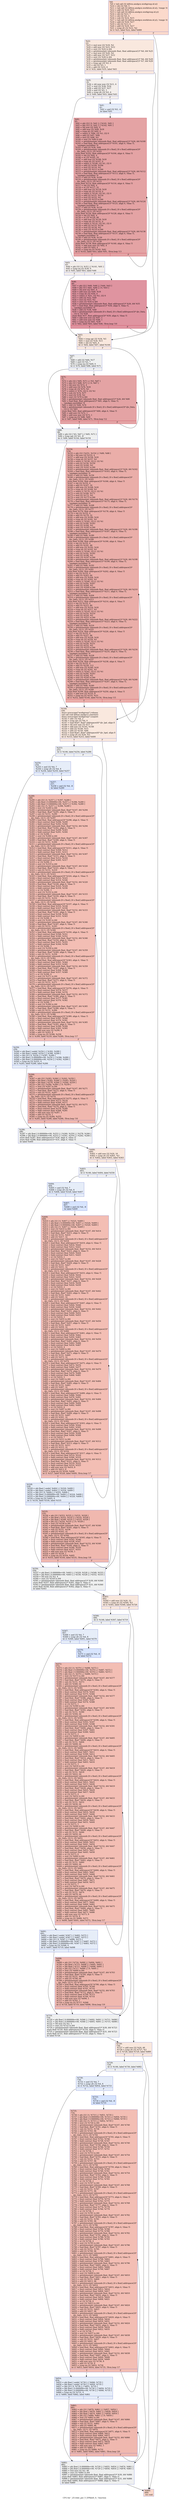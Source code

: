 digraph "CFG for '_Z11dwt_per_Y_EPfiiiiiS_S_' function" {
	label="CFG for '_Z11dwt_per_Y_EPfiiiiiS_S_' function";

	Node0x5974770 [shape=record,color="#3d50c3ff", style=filled, fillcolor="#f7a88970",label="{%8:\l  %9 = tail call i32 @llvm.amdgcn.workgroup.id.x()\l  %10 = shl i32 %9, 3\l  %11 = tail call i32 @llvm.amdgcn.workitem.id.x(), !range !4\l  %12 = add i32 %10, %11\l  %13 = tail call i32 @llvm.amdgcn.workgroup.id.y()\l  %14 = shl i32 %13, 7\l  %15 = shl i32 %5, 4\l  %16 = sub i32 %14, %15\l  %17 = tail call i32 @llvm.amdgcn.workitem.id.y(), !range !4\l  %18 = add i32 %16, %17\l  %19 = shl i32 %13, 6\l  %20 = add i32 %19, %17\l  %21 = icmp slt i32 %12, %2\l  br i1 %21, label %22, label %889\l|{<s0>T|<s1>F}}"];
	Node0x5974770:s0 -> Node0x5976760;
	Node0x5974770:s1 -> Node0x59767f0;
	Node0x5976760 [shape=record,color="#3d50c3ff", style=filled, fillcolor="#f2cab570",label="{%22:\l22:                                               \l  %23 = mul nsw i32 %18, %2\l  %24 = add nsw i32 %23, %12\l  %25 = sext i32 %24 to i64\l  %26 = getelementptr inbounds float, float addrspace(1)* %0, i64 %25\l  %27 = mul nsw i32 %20, %2\l  %28 = add nsw i32 %27, %12\l  %29 = sext i32 %28 to i64\l  %30 = getelementptr inbounds float, float addrspace(1)* %6, i64 %29\l  %31 = getelementptr inbounds float, float addrspace(1)* %7, i64 %29\l  %32 = icmp sgt i32 %5, 0\l  %33 = shl i32 %5, 1\l  %34 = add i32 %33, 8\l  br i1 %32, label %35, label %63\l|{<s0>T|<s1>F}}"];
	Node0x5976760:s0 -> Node0x5977160;
	Node0x5976760:s1 -> Node0x59771b0;
	Node0x5977160 [shape=record,color="#3d50c3ff", style=filled, fillcolor="#e5d8d170",label="{%35:\l35:                                               \l  %36 = shl nuw nsw i32 %11, 4\l  %37 = mul i32 %36, %34\l  %38 = add i32 %37, %17\l  %39 = and i32 %5, 3\l  %40 = icmp ult i32 %5, 4\l  br i1 %40, label %43, label %41\l|{<s0>T|<s1>F}}"];
	Node0x5977160:s0 -> Node0x59775c0;
	Node0x5977160:s1 -> Node0x5977610;
	Node0x5977610 [shape=record,color="#3d50c3ff", style=filled, fillcolor="#c7d7f070",label="{%41:\l41:                                               \l  %42 = and i32 %5, -4\l  br label %91\l}"];
	Node0x5977610 -> Node0x5977810;
	Node0x59775c0 [shape=record,color="#3d50c3ff", style=filled, fillcolor="#e5d8d170",label="{%43:\l43:                                               \l  %44 = phi i32 [ 0, %35 ], [ %141, %91 ]\l  %45 = icmp eq i32 %39, 0\l  br i1 %45, label %63, label %46\l|{<s0>T|<s1>F}}"];
	Node0x59775c0:s0 -> Node0x59771b0;
	Node0x59775c0:s1 -> Node0x5977a40;
	Node0x5977a40 [shape=record,color="#b70d28ff", style=filled, fillcolor="#b70d2870",label="{%46:\l46:                                               \l  %47 = phi i32 [ %60, %46 ], [ %44, %43 ]\l  %48 = phi i32 [ %61, %46 ], [ 0, %43 ]\l  %49 = shl nsw i32 %47, 4\l  %50 = add nsw i32 %49, %18\l  %51 = icmp slt i32 %50, 0\l  %52 = select i1 %51, i32 %1, i32 0\l  %53 = add i32 %52, %49\l  %54 = mul i32 %53, %2\l  %55 = sext i32 %54 to i64\l  %56 = getelementptr inbounds float, float addrspace(1)* %26, i64 %55\l  %57 = load float, float addrspace(1)* %56, align 4, !tbaa !5,\l... !amdgpu.noclobber !9\l  %58 = add i32 %38, %49\l  %59 = getelementptr inbounds [0 x float], [0 x float] addrspace(3)* @s_Data,\l... i32 0, i32 %58\l  store float %57, float addrspace(3)* %59, align 4, !tbaa !5\l  %60 = add nuw nsw i32 %47, 1\l  %61 = add nuw nsw i32 %48, 1\l  %62 = icmp eq i32 %61, %39\l  br i1 %62, label %63, label %46, !llvm.loop !10\l|{<s0>T|<s1>F}}"];
	Node0x5977a40:s0 -> Node0x59771b0;
	Node0x5977a40:s1 -> Node0x5977a40;
	Node0x59771b0 [shape=record,color="#3d50c3ff", style=filled, fillcolor="#f2cab570",label="{%63:\l63:                                               \l  %64 = icmp sgt i32 %34, %5\l  %65 = mul i32 %34, %11\l  %66 = shl i32 %65, 4\l  br i1 %64, label %67, label %144\l|{<s0>T|<s1>F}}"];
	Node0x59771b0:s0 -> Node0x5976fe0;
	Node0x59771b0:s1 -> Node0x5977030;
	Node0x5976fe0 [shape=record,color="#3d50c3ff", style=filled, fillcolor="#dbdcde70",label="{%67:\l67:                                               \l  %68 = add i32 %66, %17\l  %69 = and i32 %5, 7\l  %70 = icmp eq i32 %69, 0\l  br i1 %70, label %88, label %71\l|{<s0>T|<s1>F}}"];
	Node0x5976fe0:s0 -> Node0x59797c0;
	Node0x5976fe0:s1 -> Node0x5979810;
	Node0x5979810 [shape=record,color="#b70d28ff", style=filled, fillcolor="#c32e3170",label="{%71:\l71:                                               \l  %72 = phi i32 [ %85, %71 ], [ %5, %67 ]\l  %73 = phi i32 [ %86, %71 ], [ 0, %67 ]\l  %74 = shl nsw i32 %72, 4\l  %75 = add nsw i32 %74, %18\l  %76 = icmp slt i32 %75, %1\l  %77 = select i1 %76, i32 0, i32 %1\l  %78 = sub i32 %74, %77\l  %79 = mul i32 %78, %2\l  %80 = sext i32 %79 to i64\l  %81 = getelementptr inbounds float, float addrspace(1)* %26, i64 %80\l  %82 = load float, float addrspace(1)* %81, align 4, !tbaa !5,\l... !amdgpu.noclobber !9\l  %83 = add i32 %68, %74\l  %84 = getelementptr inbounds [0 x float], [0 x float] addrspace(3)* @s_Data,\l... i32 0, i32 %83\l  store float %82, float addrspace(3)* %84, align 4, !tbaa !5\l  %85 = add nsw i32 %72, 1\l  %86 = add nuw nsw i32 %73, 1\l  %87 = icmp eq i32 %86, %69\l  br i1 %87, label %88, label %71, !llvm.loop !12\l|{<s0>T|<s1>F}}"];
	Node0x5979810:s0 -> Node0x59797c0;
	Node0x5979810:s1 -> Node0x5979810;
	Node0x59797c0 [shape=record,color="#3d50c3ff", style=filled, fillcolor="#dbdcde70",label="{%88:\l88:                                               \l  %89 = phi i32 [ %5, %67 ], [ %85, %71 ]\l  %90 = icmp ugt i32 %5, -8\l  br i1 %90, label %144, label %154\l|{<s0>T|<s1>F}}"];
	Node0x59797c0:s0 -> Node0x5977030;
	Node0x59797c0:s1 -> Node0x597ac80;
	Node0x5977810 [shape=record,color="#b70d28ff", style=filled, fillcolor="#c32e3170",label="{%91:\l91:                                               \l  %92 = phi i32 [ 0, %41 ], [ %141, %91 ]\l  %93 = phi i32 [ 0, %41 ], [ %142, %91 ]\l  %94 = shl nsw i32 %92, 4\l  %95 = add nsw i32 %94, %18\l  %96 = icmp slt i32 %95, 0\l  %97 = select i1 %96, i32 %1, i32 0\l  %98 = add i32 %97, %94\l  %99 = mul i32 %98, %2\l  %100 = sext i32 %99 to i64\l  %101 = getelementptr inbounds float, float addrspace(1)* %26, i64 %100\l  %102 = load float, float addrspace(1)* %101, align 4, !tbaa !5,\l... !amdgpu.noclobber !9\l  %103 = add i32 %38, %94\l  %104 = getelementptr inbounds [0 x float], [0 x float] addrspace(3)*\l... @s_Data, i32 0, i32 %103\l  store float %102, float addrspace(3)* %104, align 4, !tbaa !5\l  %105 = shl i32 %92, 4\l  %106 = or i32 %105, 16\l  %107 = add nsw i32 %106, %18\l  %108 = icmp slt i32 %107, 0\l  %109 = select i1 %108, i32 %1, i32 0\l  %110 = add i32 %109, %106\l  %111 = mul i32 %110, %2\l  %112 = sext i32 %111 to i64\l  %113 = getelementptr inbounds float, float addrspace(1)* %26, i64 %112\l  %114 = load float, float addrspace(1)* %113, align 4, !tbaa !5,\l... !amdgpu.noclobber !9\l  %115 = add i32 %38, %106\l  %116 = getelementptr inbounds [0 x float], [0 x float] addrspace(3)*\l... @s_Data, i32 0, i32 %115\l  store float %114, float addrspace(3)* %116, align 4, !tbaa !5\l  %117 = shl i32 %92, 4\l  %118 = or i32 %117, 32\l  %119 = add nsw i32 %118, %18\l  %120 = icmp slt i32 %119, 0\l  %121 = select i1 %120, i32 %1, i32 0\l  %122 = add i32 %121, %118\l  %123 = mul i32 %122, %2\l  %124 = sext i32 %123 to i64\l  %125 = getelementptr inbounds float, float addrspace(1)* %26, i64 %124\l  %126 = load float, float addrspace(1)* %125, align 4, !tbaa !5,\l... !amdgpu.noclobber !9\l  %127 = add i32 %38, %118\l  %128 = getelementptr inbounds [0 x float], [0 x float] addrspace(3)*\l... @s_Data, i32 0, i32 %127\l  store float %126, float addrspace(3)* %128, align 4, !tbaa !5\l  %129 = shl i32 %92, 4\l  %130 = or i32 %129, 48\l  %131 = add nsw i32 %130, %18\l  %132 = icmp slt i32 %131, 0\l  %133 = select i1 %132, i32 %1, i32 0\l  %134 = add i32 %133, %130\l  %135 = mul i32 %134, %2\l  %136 = sext i32 %135 to i64\l  %137 = getelementptr inbounds float, float addrspace(1)* %26, i64 %136\l  %138 = load float, float addrspace(1)* %137, align 4, !tbaa !5,\l... !amdgpu.noclobber !9\l  %139 = add i32 %38, %130\l  %140 = getelementptr inbounds [0 x float], [0 x float] addrspace(3)*\l... @s_Data, i32 0, i32 %139\l  store float %138, float addrspace(3)* %140, align 4, !tbaa !5\l  %141 = add nuw nsw i32 %92, 4\l  %142 = add i32 %93, 4\l  %143 = icmp eq i32 %142, %42\l  br i1 %143, label %43, label %91, !llvm.loop !13\l|{<s0>T|<s1>F}}"];
	Node0x5977810:s0 -> Node0x59775c0;
	Node0x5977810:s1 -> Node0x5977810;
	Node0x5977030 [shape=record,color="#3d50c3ff", style=filled, fillcolor="#f2cab570",label="{%144:\l144:                                              \l  fence syncscope(\"workgroup\") release\l  tail call void @llvm.amdgcn.s.barrier()\l  fence syncscope(\"workgroup\") acquire\l  %145 = sdiv i32 %4, 2\l  %146 = icmp sgt i32 %4, 0\l  %147 = load float*, float* addrspace(4)* @c_lpd, align 8\l  %148 = shl nuw nsw i32 %17, 1\l  %149 = add nsw i32 %145, %148\l  %150 = add i32 %149, %15\l  %151 = add i32 %150, %66\l  %152 = load float*, float* addrspace(4)* @c_hpd, align 8\l  %153 = icmp slt i32 %20, %3\l  br i1 %153, label %253, label %400\l|{<s0>T|<s1>F}}"];
	Node0x5977030:s0 -> Node0x597dbf0;
	Node0x5977030:s1 -> Node0x597dc80;
	Node0x597ac80 [shape=record,color="#b70d28ff", style=filled, fillcolor="#d0473d70",label="{%154:\l154:                                              \l  %155 = phi i32 [ %251, %154 ], [ %89, %88 ]\l  %156 = shl nsw i32 %155, 4\l  %157 = add nsw i32 %156, %18\l  %158 = icmp slt i32 %157, %1\l  %159 = select i1 %158, i32 0, i32 %1\l  %160 = sub i32 %156, %159\l  %161 = mul i32 %160, %2\l  %162 = sext i32 %161 to i64\l  %163 = getelementptr inbounds float, float addrspace(1)* %26, i64 %162\l  %164 = load float, float addrspace(1)* %163, align 4, !tbaa !5,\l... !amdgpu.noclobber !9\l  %165 = add i32 %68, %156\l  %166 = getelementptr inbounds [0 x float], [0 x float] addrspace(3)*\l... @s_Data, i32 0, i32 %165\l  store float %164, float addrspace(3)* %166, align 4, !tbaa !5\l  %167 = shl i32 %155, 4\l  %168 = add i32 %167, 16\l  %169 = add nsw i32 %168, %18\l  %170 = icmp slt i32 %169, %1\l  %171 = select i1 %170, i32 0, i32 %1\l  %172 = sub i32 %168, %171\l  %173 = mul i32 %172, %2\l  %174 = sext i32 %173 to i64\l  %175 = getelementptr inbounds float, float addrspace(1)* %26, i64 %174\l  %176 = load float, float addrspace(1)* %175, align 4, !tbaa !5,\l... !amdgpu.noclobber !9\l  %177 = add i32 %68, %168\l  %178 = getelementptr inbounds [0 x float], [0 x float] addrspace(3)*\l... @s_Data, i32 0, i32 %177\l  store float %176, float addrspace(3)* %178, align 4, !tbaa !5\l  %179 = shl i32 %155, 4\l  %180 = add i32 %179, 32\l  %181 = add nsw i32 %180, %18\l  %182 = icmp slt i32 %181, %1\l  %183 = select i1 %182, i32 0, i32 %1\l  %184 = sub i32 %180, %183\l  %185 = mul i32 %184, %2\l  %186 = sext i32 %185 to i64\l  %187 = getelementptr inbounds float, float addrspace(1)* %26, i64 %186\l  %188 = load float, float addrspace(1)* %187, align 4, !tbaa !5,\l... !amdgpu.noclobber !9\l  %189 = add i32 %68, %180\l  %190 = getelementptr inbounds [0 x float], [0 x float] addrspace(3)*\l... @s_Data, i32 0, i32 %189\l  store float %188, float addrspace(3)* %190, align 4, !tbaa !5\l  %191 = shl i32 %155, 4\l  %192 = add i32 %191, 48\l  %193 = add nsw i32 %192, %18\l  %194 = icmp slt i32 %193, %1\l  %195 = select i1 %194, i32 0, i32 %1\l  %196 = sub i32 %192, %195\l  %197 = mul i32 %196, %2\l  %198 = sext i32 %197 to i64\l  %199 = getelementptr inbounds float, float addrspace(1)* %26, i64 %198\l  %200 = load float, float addrspace(1)* %199, align 4, !tbaa !5,\l... !amdgpu.noclobber !9\l  %201 = add i32 %68, %192\l  %202 = getelementptr inbounds [0 x float], [0 x float] addrspace(3)*\l... @s_Data, i32 0, i32 %201\l  store float %200, float addrspace(3)* %202, align 4, !tbaa !5\l  %203 = shl i32 %155, 4\l  %204 = add i32 %203, 64\l  %205 = add nsw i32 %204, %18\l  %206 = icmp slt i32 %205, %1\l  %207 = select i1 %206, i32 0, i32 %1\l  %208 = sub i32 %204, %207\l  %209 = mul i32 %208, %2\l  %210 = sext i32 %209 to i64\l  %211 = getelementptr inbounds float, float addrspace(1)* %26, i64 %210\l  %212 = load float, float addrspace(1)* %211, align 4, !tbaa !5,\l... !amdgpu.noclobber !9\l  %213 = add i32 %68, %204\l  %214 = getelementptr inbounds [0 x float], [0 x float] addrspace(3)*\l... @s_Data, i32 0, i32 %213\l  store float %212, float addrspace(3)* %214, align 4, !tbaa !5\l  %215 = shl i32 %155, 4\l  %216 = add i32 %215, 80\l  %217 = add nsw i32 %216, %18\l  %218 = icmp slt i32 %217, %1\l  %219 = select i1 %218, i32 0, i32 %1\l  %220 = sub i32 %216, %219\l  %221 = mul i32 %220, %2\l  %222 = sext i32 %221 to i64\l  %223 = getelementptr inbounds float, float addrspace(1)* %26, i64 %222\l  %224 = load float, float addrspace(1)* %223, align 4, !tbaa !5,\l... !amdgpu.noclobber !9\l  %225 = add i32 %68, %216\l  %226 = getelementptr inbounds [0 x float], [0 x float] addrspace(3)*\l... @s_Data, i32 0, i32 %225\l  store float %224, float addrspace(3)* %226, align 4, !tbaa !5\l  %227 = shl i32 %155, 4\l  %228 = add i32 %227, 96\l  %229 = add nsw i32 %228, %18\l  %230 = icmp slt i32 %229, %1\l  %231 = select i1 %230, i32 0, i32 %1\l  %232 = sub i32 %228, %231\l  %233 = mul i32 %232, %2\l  %234 = sext i32 %233 to i64\l  %235 = getelementptr inbounds float, float addrspace(1)* %26, i64 %234\l  %236 = load float, float addrspace(1)* %235, align 4, !tbaa !5,\l... !amdgpu.noclobber !9\l  %237 = add i32 %68, %228\l  %238 = getelementptr inbounds [0 x float], [0 x float] addrspace(3)*\l... @s_Data, i32 0, i32 %237\l  store float %236, float addrspace(3)* %238, align 4, !tbaa !5\l  %239 = shl i32 %155, 4\l  %240 = add i32 %239, 112\l  %241 = add nsw i32 %240, %18\l  %242 = icmp slt i32 %241, %1\l  %243 = select i1 %242, i32 0, i32 %1\l  %244 = sub i32 %240, %243\l  %245 = mul i32 %244, %2\l  %246 = sext i32 %245 to i64\l  %247 = getelementptr inbounds float, float addrspace(1)* %26, i64 %246\l  %248 = load float, float addrspace(1)* %247, align 4, !tbaa !5,\l... !amdgpu.noclobber !9\l  %249 = add i32 %68, %240\l  %250 = getelementptr inbounds [0 x float], [0 x float] addrspace(3)*\l... @s_Data, i32 0, i32 %249\l  store float %248, float addrspace(3)* %250, align 4, !tbaa !5\l  %251 = add nsw i32 %155, 8\l  %252 = icmp eq i32 %155, %33\l  br i1 %252, label %144, label %154, !llvm.loop !15\l|{<s0>T|<s1>F}}"];
	Node0x597ac80:s0 -> Node0x5977030;
	Node0x597ac80:s1 -> Node0x597ac80;
	Node0x597dbf0 [shape=record,color="#3d50c3ff", style=filled, fillcolor="#dbdcde70",label="{%253:\l253:                                              \l  br i1 %146, label %254, label %286\l|{<s0>T|<s1>F}}"];
	Node0x597dbf0:s0 -> Node0x5981f30;
	Node0x597dbf0:s1 -> Node0x5981f80;
	Node0x5981f30 [shape=record,color="#3d50c3ff", style=filled, fillcolor="#c7d7f070",label="{%254:\l254:                                              \l  %255 = and i32 %4, 7\l  %256 = icmp ult i32 %4, 8\l  br i1 %256, label %259, label %257\l|{<s0>T|<s1>F}}"];
	Node0x5981f30:s0 -> Node0x597c530;
	Node0x5981f30:s1 -> Node0x597c580;
	Node0x597c580 [shape=record,color="#3d50c3ff", style=filled, fillcolor="#a7c5fe70",label="{%257:\l257:                                              \l  %258 = and i32 %4, -8\l  br label %289\l}"];
	Node0x597c580 -> Node0x597c750;
	Node0x597c530 [shape=record,color="#3d50c3ff", style=filled, fillcolor="#c7d7f070",label="{%259:\l259:                                              \l  %260 = phi float [ undef, %254 ], [ %392, %289 ]\l  %261 = phi float [ undef, %254 ], [ %396, %289 ]\l  %262 = phi i32 [ 0, %254 ], [ %397, %289 ]\l  %263 = phi float [ 0.000000e+00, %254 ], [ %396, %289 ]\l  %264 = phi float [ 0.000000e+00, %254 ], [ %392, %289 ]\l  %265 = icmp eq i32 %255, 0\l  br i1 %265, label %286, label %266\l|{<s0>T|<s1>F}}"];
	Node0x597c530:s0 -> Node0x5981f80;
	Node0x597c530:s1 -> Node0x5983fd0;
	Node0x5983fd0 [shape=record,color="#3d50c3ff", style=filled, fillcolor="#dc5d4a70",label="{%266:\l266:                                              \l  %267 = phi i32 [ %283, %266 ], [ %262, %259 ]\l  %268 = phi float [ %282, %266 ], [ %263, %259 ]\l  %269 = phi float [ %278, %266 ], [ %264, %259 ]\l  %270 = phi i32 [ %284, %266 ], [ 0, %259 ]\l  %271 = zext i32 %267 to i64\l  %272 = getelementptr inbounds float, float* %147, i64 %271\l  %273 = load float, float* %272, align 4, !tbaa !5\l  %274 = sub i32 %151, %267\l  %275 = getelementptr inbounds [0 x float], [0 x float] addrspace(3)*\l... @s_Data, i32 0, i32 %274\l  %276 = load float, float addrspace(3)* %275, align 4, !tbaa !5\l  %277 = fmul contract float %273, %276\l  %278 = fadd contract float %269, %277\l  %279 = getelementptr inbounds float, float* %152, i64 %271\l  %280 = load float, float* %279, align 4, !tbaa !5\l  %281 = fmul contract float %276, %280\l  %282 = fadd contract float %268, %281\l  %283 = add nuw nsw i32 %267, 1\l  %284 = add i32 %270, 1\l  %285 = icmp eq i32 %284, %255\l  br i1 %285, label %286, label %266, !llvm.loop !16\l|{<s0>T|<s1>F}}"];
	Node0x5983fd0:s0 -> Node0x5981f80;
	Node0x5983fd0:s1 -> Node0x5983fd0;
	Node0x5981f80 [shape=record,color="#3d50c3ff", style=filled, fillcolor="#dbdcde70",label="{%286:\l286:                                              \l  %287 = phi float [ 0.000000e+00, %253 ], [ %260, %259 ], [ %278, %266 ]\l  %288 = phi float [ 0.000000e+00, %253 ], [ %261, %259 ], [ %282, %266 ]\l  store float %287, float addrspace(1)* %30, align 4, !tbaa !5\l  store float %288, float addrspace(1)* %31, align 4, !tbaa !5\l  br label %400\l}"];
	Node0x5981f80 -> Node0x597dc80;
	Node0x597c750 [shape=record,color="#3d50c3ff", style=filled, fillcolor="#e36c5570",label="{%289:\l289:                                              \l  %290 = phi i32 [ 0, %257 ], [ %397, %289 ]\l  %291 = phi float [ 0.000000e+00, %257 ], [ %396, %289 ]\l  %292 = phi float [ 0.000000e+00, %257 ], [ %392, %289 ]\l  %293 = phi i32 [ 0, %257 ], [ %398, %289 ]\l  %294 = zext i32 %290 to i64\l  %295 = getelementptr inbounds float, float* %147, i64 %294\l  %296 = load float, float* %295, align 4, !tbaa !5\l  %297 = sub i32 %151, %290\l  %298 = getelementptr inbounds [0 x float], [0 x float] addrspace(3)*\l... @s_Data, i32 0, i32 %297\l  %299 = load float, float addrspace(3)* %298, align 4, !tbaa !5\l  %300 = fmul contract float %296, %299\l  %301 = fadd contract float %292, %300\l  %302 = getelementptr inbounds float, float* %152, i64 %294\l  %303 = load float, float* %302, align 4, !tbaa !5\l  %304 = fmul contract float %299, %303\l  %305 = fadd contract float %291, %304\l  %306 = or i32 %290, 1\l  %307 = zext i32 %306 to i64\l  %308 = getelementptr inbounds float, float* %147, i64 %307\l  %309 = load float, float* %308, align 4, !tbaa !5\l  %310 = sub i32 %151, %306\l  %311 = getelementptr inbounds [0 x float], [0 x float] addrspace(3)*\l... @s_Data, i32 0, i32 %310\l  %312 = load float, float addrspace(3)* %311, align 4, !tbaa !5\l  %313 = fmul contract float %309, %312\l  %314 = fadd contract float %301, %313\l  %315 = getelementptr inbounds float, float* %152, i64 %307\l  %316 = load float, float* %315, align 4, !tbaa !5\l  %317 = fmul contract float %312, %316\l  %318 = fadd contract float %305, %317\l  %319 = or i32 %290, 2\l  %320 = zext i32 %319 to i64\l  %321 = getelementptr inbounds float, float* %147, i64 %320\l  %322 = load float, float* %321, align 4, !tbaa !5\l  %323 = sub i32 %151, %319\l  %324 = getelementptr inbounds [0 x float], [0 x float] addrspace(3)*\l... @s_Data, i32 0, i32 %323\l  %325 = load float, float addrspace(3)* %324, align 4, !tbaa !5\l  %326 = fmul contract float %322, %325\l  %327 = fadd contract float %314, %326\l  %328 = getelementptr inbounds float, float* %152, i64 %320\l  %329 = load float, float* %328, align 4, !tbaa !5\l  %330 = fmul contract float %325, %329\l  %331 = fadd contract float %318, %330\l  %332 = or i32 %290, 3\l  %333 = zext i32 %332 to i64\l  %334 = getelementptr inbounds float, float* %147, i64 %333\l  %335 = load float, float* %334, align 4, !tbaa !5\l  %336 = sub i32 %151, %332\l  %337 = getelementptr inbounds [0 x float], [0 x float] addrspace(3)*\l... @s_Data, i32 0, i32 %336\l  %338 = load float, float addrspace(3)* %337, align 4, !tbaa !5\l  %339 = fmul contract float %335, %338\l  %340 = fadd contract float %327, %339\l  %341 = getelementptr inbounds float, float* %152, i64 %333\l  %342 = load float, float* %341, align 4, !tbaa !5\l  %343 = fmul contract float %338, %342\l  %344 = fadd contract float %331, %343\l  %345 = or i32 %290, 4\l  %346 = zext i32 %345 to i64\l  %347 = getelementptr inbounds float, float* %147, i64 %346\l  %348 = load float, float* %347, align 4, !tbaa !5\l  %349 = sub i32 %151, %345\l  %350 = getelementptr inbounds [0 x float], [0 x float] addrspace(3)*\l... @s_Data, i32 0, i32 %349\l  %351 = load float, float addrspace(3)* %350, align 4, !tbaa !5\l  %352 = fmul contract float %348, %351\l  %353 = fadd contract float %340, %352\l  %354 = getelementptr inbounds float, float* %152, i64 %346\l  %355 = load float, float* %354, align 4, !tbaa !5\l  %356 = fmul contract float %351, %355\l  %357 = fadd contract float %344, %356\l  %358 = or i32 %290, 5\l  %359 = zext i32 %358 to i64\l  %360 = getelementptr inbounds float, float* %147, i64 %359\l  %361 = load float, float* %360, align 4, !tbaa !5\l  %362 = sub i32 %151, %358\l  %363 = getelementptr inbounds [0 x float], [0 x float] addrspace(3)*\l... @s_Data, i32 0, i32 %362\l  %364 = load float, float addrspace(3)* %363, align 4, !tbaa !5\l  %365 = fmul contract float %361, %364\l  %366 = fadd contract float %353, %365\l  %367 = getelementptr inbounds float, float* %152, i64 %359\l  %368 = load float, float* %367, align 4, !tbaa !5\l  %369 = fmul contract float %364, %368\l  %370 = fadd contract float %357, %369\l  %371 = or i32 %290, 6\l  %372 = zext i32 %371 to i64\l  %373 = getelementptr inbounds float, float* %147, i64 %372\l  %374 = load float, float* %373, align 4, !tbaa !5\l  %375 = sub i32 %151, %371\l  %376 = getelementptr inbounds [0 x float], [0 x float] addrspace(3)*\l... @s_Data, i32 0, i32 %375\l  %377 = load float, float addrspace(3)* %376, align 4, !tbaa !5\l  %378 = fmul contract float %374, %377\l  %379 = fadd contract float %366, %378\l  %380 = getelementptr inbounds float, float* %152, i64 %372\l  %381 = load float, float* %380, align 4, !tbaa !5\l  %382 = fmul contract float %377, %381\l  %383 = fadd contract float %370, %382\l  %384 = or i32 %290, 7\l  %385 = zext i32 %384 to i64\l  %386 = getelementptr inbounds float, float* %147, i64 %385\l  %387 = load float, float* %386, align 4, !tbaa !5\l  %388 = sub i32 %151, %384\l  %389 = getelementptr inbounds [0 x float], [0 x float] addrspace(3)*\l... @s_Data, i32 0, i32 %388\l  %390 = load float, float addrspace(3)* %389, align 4, !tbaa !5\l  %391 = fmul contract float %387, %390\l  %392 = fadd contract float %379, %391\l  %393 = getelementptr inbounds float, float* %152, i64 %385\l  %394 = load float, float* %393, align 4, !tbaa !5\l  %395 = fmul contract float %390, %394\l  %396 = fadd contract float %383, %395\l  %397 = add nuw nsw i32 %290, 8\l  %398 = add i32 %293, 8\l  %399 = icmp eq i32 %398, %258\l  br i1 %399, label %259, label %289, !llvm.loop !17\l|{<s0>T|<s1>F}}"];
	Node0x597c750:s0 -> Node0x597c530;
	Node0x597c750:s1 -> Node0x597c750;
	Node0x597dc80 [shape=record,color="#3d50c3ff", style=filled, fillcolor="#f2cab570",label="{%400:\l400:                                              \l  %401 = add nsw i32 %20, 16\l  %402 = icmp slt i32 %401, %3\l  br i1 %402, label %403, label %563\l|{<s0>T|<s1>F}}"];
	Node0x597dc80:s0 -> Node0x5978d40;
	Node0x597dc80:s1 -> Node0x598a1a0;
	Node0x5978d40 [shape=record,color="#3d50c3ff", style=filled, fillcolor="#dbdcde70",label="{%403:\l403:                                              \l  br i1 %146, label %404, label %556\l|{<s0>T|<s1>F}}"];
	Node0x5978d40:s0 -> Node0x598a2a0;
	Node0x5978d40:s1 -> Node0x598a2f0;
	Node0x598a2a0 [shape=record,color="#3d50c3ff", style=filled, fillcolor="#c7d7f070",label="{%404:\l404:                                              \l  %405 = and i32 %4, 7\l  %406 = icmp ult i32 %4, 8\l  br i1 %406, label %528, label %407\l|{<s0>T|<s1>F}}"];
	Node0x598a2a0:s0 -> Node0x598a510;
	Node0x598a2a0:s1 -> Node0x598a560;
	Node0x598a560 [shape=record,color="#3d50c3ff", style=filled, fillcolor="#a7c5fe70",label="{%407:\l407:                                              \l  %408 = and i32 %4, -8\l  br label %409\l}"];
	Node0x598a560 -> Node0x598a6f0;
	Node0x598a6f0 [shape=record,color="#3d50c3ff", style=filled, fillcolor="#e36c5570",label="{%409:\l409:                                              \l  %410 = phi i32 [ 0, %407 ], [ %525, %409 ]\l  %411 = phi float [ 0.000000e+00, %407 ], [ %524, %409 ]\l  %412 = phi float [ 0.000000e+00, %407 ], [ %520, %409 ]\l  %413 = phi i32 [ 0, %407 ], [ %526, %409 ]\l  %414 = zext i32 %410 to i64\l  %415 = getelementptr inbounds float, float* %147, i64 %414\l  %416 = load float, float* %415, align 4, !tbaa !5\l  %417 = sub i32 %151, %410\l  %418 = add i32 %417, 32\l  %419 = getelementptr inbounds [0 x float], [0 x float] addrspace(3)*\l... @s_Data, i32 0, i32 %418\l  %420 = load float, float addrspace(3)* %419, align 4, !tbaa !5\l  %421 = fmul contract float %416, %420\l  %422 = fadd contract float %412, %421\l  %423 = getelementptr inbounds float, float* %152, i64 %414\l  %424 = load float, float* %423, align 4, !tbaa !5\l  %425 = fmul contract float %420, %424\l  %426 = fadd contract float %411, %425\l  %427 = or i32 %410, 1\l  %428 = zext i32 %427 to i64\l  %429 = getelementptr inbounds float, float* %147, i64 %428\l  %430 = load float, float* %429, align 4, !tbaa !5\l  %431 = sub i32 %151, %427\l  %432 = add i32 %431, 32\l  %433 = getelementptr inbounds [0 x float], [0 x float] addrspace(3)*\l... @s_Data, i32 0, i32 %432\l  %434 = load float, float addrspace(3)* %433, align 4, !tbaa !5\l  %435 = fmul contract float %430, %434\l  %436 = fadd contract float %422, %435\l  %437 = getelementptr inbounds float, float* %152, i64 %428\l  %438 = load float, float* %437, align 4, !tbaa !5\l  %439 = fmul contract float %434, %438\l  %440 = fadd contract float %426, %439\l  %441 = or i32 %410, 2\l  %442 = zext i32 %441 to i64\l  %443 = getelementptr inbounds float, float* %147, i64 %442\l  %444 = load float, float* %443, align 4, !tbaa !5\l  %445 = sub i32 %151, %441\l  %446 = add i32 %445, 32\l  %447 = getelementptr inbounds [0 x float], [0 x float] addrspace(3)*\l... @s_Data, i32 0, i32 %446\l  %448 = load float, float addrspace(3)* %447, align 4, !tbaa !5\l  %449 = fmul contract float %444, %448\l  %450 = fadd contract float %436, %449\l  %451 = getelementptr inbounds float, float* %152, i64 %442\l  %452 = load float, float* %451, align 4, !tbaa !5\l  %453 = fmul contract float %448, %452\l  %454 = fadd contract float %440, %453\l  %455 = or i32 %410, 3\l  %456 = zext i32 %455 to i64\l  %457 = getelementptr inbounds float, float* %147, i64 %456\l  %458 = load float, float* %457, align 4, !tbaa !5\l  %459 = sub i32 %151, %455\l  %460 = add i32 %459, 32\l  %461 = getelementptr inbounds [0 x float], [0 x float] addrspace(3)*\l... @s_Data, i32 0, i32 %460\l  %462 = load float, float addrspace(3)* %461, align 4, !tbaa !5\l  %463 = fmul contract float %458, %462\l  %464 = fadd contract float %450, %463\l  %465 = getelementptr inbounds float, float* %152, i64 %456\l  %466 = load float, float* %465, align 4, !tbaa !5\l  %467 = fmul contract float %462, %466\l  %468 = fadd contract float %454, %467\l  %469 = or i32 %410, 4\l  %470 = zext i32 %469 to i64\l  %471 = getelementptr inbounds float, float* %147, i64 %470\l  %472 = load float, float* %471, align 4, !tbaa !5\l  %473 = sub i32 %151, %469\l  %474 = add i32 %473, 32\l  %475 = getelementptr inbounds [0 x float], [0 x float] addrspace(3)*\l... @s_Data, i32 0, i32 %474\l  %476 = load float, float addrspace(3)* %475, align 4, !tbaa !5\l  %477 = fmul contract float %472, %476\l  %478 = fadd contract float %464, %477\l  %479 = getelementptr inbounds float, float* %152, i64 %470\l  %480 = load float, float* %479, align 4, !tbaa !5\l  %481 = fmul contract float %476, %480\l  %482 = fadd contract float %468, %481\l  %483 = or i32 %410, 5\l  %484 = zext i32 %483 to i64\l  %485 = getelementptr inbounds float, float* %147, i64 %484\l  %486 = load float, float* %485, align 4, !tbaa !5\l  %487 = sub i32 %151, %483\l  %488 = add i32 %487, 32\l  %489 = getelementptr inbounds [0 x float], [0 x float] addrspace(3)*\l... @s_Data, i32 0, i32 %488\l  %490 = load float, float addrspace(3)* %489, align 4, !tbaa !5\l  %491 = fmul contract float %486, %490\l  %492 = fadd contract float %478, %491\l  %493 = getelementptr inbounds float, float* %152, i64 %484\l  %494 = load float, float* %493, align 4, !tbaa !5\l  %495 = fmul contract float %490, %494\l  %496 = fadd contract float %482, %495\l  %497 = or i32 %410, 6\l  %498 = zext i32 %497 to i64\l  %499 = getelementptr inbounds float, float* %147, i64 %498\l  %500 = load float, float* %499, align 4, !tbaa !5\l  %501 = sub i32 %151, %497\l  %502 = add i32 %501, 32\l  %503 = getelementptr inbounds [0 x float], [0 x float] addrspace(3)*\l... @s_Data, i32 0, i32 %502\l  %504 = load float, float addrspace(3)* %503, align 4, !tbaa !5\l  %505 = fmul contract float %500, %504\l  %506 = fadd contract float %492, %505\l  %507 = getelementptr inbounds float, float* %152, i64 %498\l  %508 = load float, float* %507, align 4, !tbaa !5\l  %509 = fmul contract float %504, %508\l  %510 = fadd contract float %496, %509\l  %511 = or i32 %410, 7\l  %512 = zext i32 %511 to i64\l  %513 = getelementptr inbounds float, float* %147, i64 %512\l  %514 = load float, float* %513, align 4, !tbaa !5\l  %515 = sub i32 %151, %511\l  %516 = add i32 %515, 32\l  %517 = getelementptr inbounds [0 x float], [0 x float] addrspace(3)*\l... @s_Data, i32 0, i32 %516\l  %518 = load float, float addrspace(3)* %517, align 4, !tbaa !5\l  %519 = fmul contract float %514, %518\l  %520 = fadd contract float %506, %519\l  %521 = getelementptr inbounds float, float* %152, i64 %512\l  %522 = load float, float* %521, align 4, !tbaa !5\l  %523 = fmul contract float %518, %522\l  %524 = fadd contract float %510, %523\l  %525 = add nuw nsw i32 %410, 8\l  %526 = add i32 %413, 8\l  %527 = icmp eq i32 %526, %408\l  br i1 %527, label %528, label %409, !llvm.loop !17\l|{<s0>T|<s1>F}}"];
	Node0x598a6f0:s0 -> Node0x598a510;
	Node0x598a6f0:s1 -> Node0x598a6f0;
	Node0x598a510 [shape=record,color="#3d50c3ff", style=filled, fillcolor="#c7d7f070",label="{%528:\l528:                                              \l  %529 = phi float [ undef, %404 ], [ %520, %409 ]\l  %530 = phi float [ undef, %404 ], [ %524, %409 ]\l  %531 = phi i32 [ 0, %404 ], [ %525, %409 ]\l  %532 = phi float [ 0.000000e+00, %404 ], [ %524, %409 ]\l  %533 = phi float [ 0.000000e+00, %404 ], [ %520, %409 ]\l  %534 = icmp eq i32 %405, 0\l  br i1 %534, label %556, label %535\l|{<s0>T|<s1>F}}"];
	Node0x598a510:s0 -> Node0x598a2f0;
	Node0x598a510:s1 -> Node0x59908e0;
	Node0x59908e0 [shape=record,color="#3d50c3ff", style=filled, fillcolor="#dc5d4a70",label="{%535:\l535:                                              \l  %536 = phi i32 [ %553, %535 ], [ %531, %528 ]\l  %537 = phi float [ %552, %535 ], [ %532, %528 ]\l  %538 = phi float [ %548, %535 ], [ %533, %528 ]\l  %539 = phi i32 [ %554, %535 ], [ 0, %528 ]\l  %540 = zext i32 %536 to i64\l  %541 = getelementptr inbounds float, float* %147, i64 %540\l  %542 = load float, float* %541, align 4, !tbaa !5\l  %543 = sub i32 %151, %536\l  %544 = add i32 %543, 32\l  %545 = getelementptr inbounds [0 x float], [0 x float] addrspace(3)*\l... @s_Data, i32 0, i32 %544\l  %546 = load float, float addrspace(3)* %545, align 4, !tbaa !5\l  %547 = fmul contract float %542, %546\l  %548 = fadd contract float %538, %547\l  %549 = getelementptr inbounds float, float* %152, i64 %540\l  %550 = load float, float* %549, align 4, !tbaa !5\l  %551 = fmul contract float %546, %550\l  %552 = fadd contract float %537, %551\l  %553 = add nuw nsw i32 %536, 1\l  %554 = add i32 %539, 1\l  %555 = icmp eq i32 %554, %405\l  br i1 %555, label %556, label %535, !llvm.loop !18\l|{<s0>T|<s1>F}}"];
	Node0x59908e0:s0 -> Node0x598a2f0;
	Node0x59908e0:s1 -> Node0x59908e0;
	Node0x598a2f0 [shape=record,color="#3d50c3ff", style=filled, fillcolor="#dbdcde70",label="{%556:\l556:                                              \l  %557 = phi float [ 0.000000e+00, %403 ], [ %529, %528 ], [ %548, %535 ]\l  %558 = phi float [ 0.000000e+00, %403 ], [ %530, %528 ], [ %552, %535 ]\l  %559 = shl nsw i32 %2, 4\l  %560 = sext i32 %559 to i64\l  %561 = getelementptr inbounds float, float addrspace(1)* %30, i64 %560\l  store float %557, float addrspace(1)* %561, align 4, !tbaa !5\l  %562 = getelementptr inbounds float, float addrspace(1)* %31, i64 %560\l  store float %558, float addrspace(1)* %562, align 4, !tbaa !5\l  br label %563\l}"];
	Node0x598a2f0 -> Node0x598a1a0;
	Node0x598a1a0 [shape=record,color="#3d50c3ff", style=filled, fillcolor="#f2cab570",label="{%563:\l563:                                              \l  %564 = add nsw i32 %20, 32\l  %565 = icmp slt i32 %564, %3\l  br i1 %565, label %566, label %726\l|{<s0>T|<s1>F}}"];
	Node0x598a1a0:s0 -> Node0x5988060;
	Node0x598a1a0:s1 -> Node0x59880b0;
	Node0x5988060 [shape=record,color="#3d50c3ff", style=filled, fillcolor="#dbdcde70",label="{%566:\l566:                                              \l  br i1 %146, label %567, label %719\l|{<s0>T|<s1>F}}"];
	Node0x5988060:s0 -> Node0x59881b0;
	Node0x5988060:s1 -> Node0x5988200;
	Node0x59881b0 [shape=record,color="#3d50c3ff", style=filled, fillcolor="#c7d7f070",label="{%567:\l567:                                              \l  %568 = and i32 %4, 7\l  %569 = icmp ult i32 %4, 8\l  br i1 %569, label %691, label %570\l|{<s0>T|<s1>F}}"];
	Node0x59881b0:s0 -> Node0x5988420;
	Node0x59881b0:s1 -> Node0x5988470;
	Node0x5988470 [shape=record,color="#3d50c3ff", style=filled, fillcolor="#a7c5fe70",label="{%570:\l570:                                              \l  %571 = and i32 %4, -8\l  br label %572\l}"];
	Node0x5988470 -> Node0x5988600;
	Node0x5988600 [shape=record,color="#3d50c3ff", style=filled, fillcolor="#e36c5570",label="{%572:\l572:                                              \l  %573 = phi i32 [ 0, %570 ], [ %688, %572 ]\l  %574 = phi float [ 0.000000e+00, %570 ], [ %687, %572 ]\l  %575 = phi float [ 0.000000e+00, %570 ], [ %683, %572 ]\l  %576 = phi i32 [ 0, %570 ], [ %689, %572 ]\l  %577 = zext i32 %573 to i64\l  %578 = getelementptr inbounds float, float* %147, i64 %577\l  %579 = load float, float* %578, align 4, !tbaa !5\l  %580 = sub i32 %151, %573\l  %581 = add i32 %580, 64\l  %582 = getelementptr inbounds [0 x float], [0 x float] addrspace(3)*\l... @s_Data, i32 0, i32 %581\l  %583 = load float, float addrspace(3)* %582, align 4, !tbaa !5\l  %584 = fmul contract float %579, %583\l  %585 = fadd contract float %575, %584\l  %586 = getelementptr inbounds float, float* %152, i64 %577\l  %587 = load float, float* %586, align 4, !tbaa !5\l  %588 = fmul contract float %583, %587\l  %589 = fadd contract float %574, %588\l  %590 = or i32 %573, 1\l  %591 = zext i32 %590 to i64\l  %592 = getelementptr inbounds float, float* %147, i64 %591\l  %593 = load float, float* %592, align 4, !tbaa !5\l  %594 = sub i32 %151, %590\l  %595 = add i32 %594, 64\l  %596 = getelementptr inbounds [0 x float], [0 x float] addrspace(3)*\l... @s_Data, i32 0, i32 %595\l  %597 = load float, float addrspace(3)* %596, align 4, !tbaa !5\l  %598 = fmul contract float %593, %597\l  %599 = fadd contract float %585, %598\l  %600 = getelementptr inbounds float, float* %152, i64 %591\l  %601 = load float, float* %600, align 4, !tbaa !5\l  %602 = fmul contract float %597, %601\l  %603 = fadd contract float %589, %602\l  %604 = or i32 %573, 2\l  %605 = zext i32 %604 to i64\l  %606 = getelementptr inbounds float, float* %147, i64 %605\l  %607 = load float, float* %606, align 4, !tbaa !5\l  %608 = sub i32 %151, %604\l  %609 = add i32 %608, 64\l  %610 = getelementptr inbounds [0 x float], [0 x float] addrspace(3)*\l... @s_Data, i32 0, i32 %609\l  %611 = load float, float addrspace(3)* %610, align 4, !tbaa !5\l  %612 = fmul contract float %607, %611\l  %613 = fadd contract float %599, %612\l  %614 = getelementptr inbounds float, float* %152, i64 %605\l  %615 = load float, float* %614, align 4, !tbaa !5\l  %616 = fmul contract float %611, %615\l  %617 = fadd contract float %603, %616\l  %618 = or i32 %573, 3\l  %619 = zext i32 %618 to i64\l  %620 = getelementptr inbounds float, float* %147, i64 %619\l  %621 = load float, float* %620, align 4, !tbaa !5\l  %622 = sub i32 %151, %618\l  %623 = add i32 %622, 64\l  %624 = getelementptr inbounds [0 x float], [0 x float] addrspace(3)*\l... @s_Data, i32 0, i32 %623\l  %625 = load float, float addrspace(3)* %624, align 4, !tbaa !5\l  %626 = fmul contract float %621, %625\l  %627 = fadd contract float %613, %626\l  %628 = getelementptr inbounds float, float* %152, i64 %619\l  %629 = load float, float* %628, align 4, !tbaa !5\l  %630 = fmul contract float %625, %629\l  %631 = fadd contract float %617, %630\l  %632 = or i32 %573, 4\l  %633 = zext i32 %632 to i64\l  %634 = getelementptr inbounds float, float* %147, i64 %633\l  %635 = load float, float* %634, align 4, !tbaa !5\l  %636 = sub i32 %151, %632\l  %637 = add i32 %636, 64\l  %638 = getelementptr inbounds [0 x float], [0 x float] addrspace(3)*\l... @s_Data, i32 0, i32 %637\l  %639 = load float, float addrspace(3)* %638, align 4, !tbaa !5\l  %640 = fmul contract float %635, %639\l  %641 = fadd contract float %627, %640\l  %642 = getelementptr inbounds float, float* %152, i64 %633\l  %643 = load float, float* %642, align 4, !tbaa !5\l  %644 = fmul contract float %639, %643\l  %645 = fadd contract float %631, %644\l  %646 = or i32 %573, 5\l  %647 = zext i32 %646 to i64\l  %648 = getelementptr inbounds float, float* %147, i64 %647\l  %649 = load float, float* %648, align 4, !tbaa !5\l  %650 = sub i32 %151, %646\l  %651 = add i32 %650, 64\l  %652 = getelementptr inbounds [0 x float], [0 x float] addrspace(3)*\l... @s_Data, i32 0, i32 %651\l  %653 = load float, float addrspace(3)* %652, align 4, !tbaa !5\l  %654 = fmul contract float %649, %653\l  %655 = fadd contract float %641, %654\l  %656 = getelementptr inbounds float, float* %152, i64 %647\l  %657 = load float, float* %656, align 4, !tbaa !5\l  %658 = fmul contract float %653, %657\l  %659 = fadd contract float %645, %658\l  %660 = or i32 %573, 6\l  %661 = zext i32 %660 to i64\l  %662 = getelementptr inbounds float, float* %147, i64 %661\l  %663 = load float, float* %662, align 4, !tbaa !5\l  %664 = sub i32 %151, %660\l  %665 = add i32 %664, 64\l  %666 = getelementptr inbounds [0 x float], [0 x float] addrspace(3)*\l... @s_Data, i32 0, i32 %665\l  %667 = load float, float addrspace(3)* %666, align 4, !tbaa !5\l  %668 = fmul contract float %663, %667\l  %669 = fadd contract float %655, %668\l  %670 = getelementptr inbounds float, float* %152, i64 %661\l  %671 = load float, float* %670, align 4, !tbaa !5\l  %672 = fmul contract float %667, %671\l  %673 = fadd contract float %659, %672\l  %674 = or i32 %573, 7\l  %675 = zext i32 %674 to i64\l  %676 = getelementptr inbounds float, float* %147, i64 %675\l  %677 = load float, float* %676, align 4, !tbaa !5\l  %678 = sub i32 %151, %674\l  %679 = add i32 %678, 64\l  %680 = getelementptr inbounds [0 x float], [0 x float] addrspace(3)*\l... @s_Data, i32 0, i32 %679\l  %681 = load float, float addrspace(3)* %680, align 4, !tbaa !5\l  %682 = fmul contract float %677, %681\l  %683 = fadd contract float %669, %682\l  %684 = getelementptr inbounds float, float* %152, i64 %675\l  %685 = load float, float* %684, align 4, !tbaa !5\l  %686 = fmul contract float %681, %685\l  %687 = fadd contract float %673, %686\l  %688 = add nuw nsw i32 %573, 8\l  %689 = add i32 %576, 8\l  %690 = icmp eq i32 %689, %571\l  br i1 %690, label %691, label %572, !llvm.loop !17\l|{<s0>T|<s1>F}}"];
	Node0x5988600:s0 -> Node0x5988420;
	Node0x5988600:s1 -> Node0x5988600;
	Node0x5988420 [shape=record,color="#3d50c3ff", style=filled, fillcolor="#c7d7f070",label="{%691:\l691:                                              \l  %692 = phi float [ undef, %567 ], [ %683, %572 ]\l  %693 = phi float [ undef, %567 ], [ %687, %572 ]\l  %694 = phi i32 [ 0, %567 ], [ %688, %572 ]\l  %695 = phi float [ 0.000000e+00, %567 ], [ %687, %572 ]\l  %696 = phi float [ 0.000000e+00, %567 ], [ %683, %572 ]\l  %697 = icmp eq i32 %568, 0\l  br i1 %697, label %719, label %698\l|{<s0>T|<s1>F}}"];
	Node0x5988420:s0 -> Node0x5988200;
	Node0x5988420:s1 -> Node0x5998a30;
	Node0x5998a30 [shape=record,color="#3d50c3ff", style=filled, fillcolor="#dc5d4a70",label="{%698:\l698:                                              \l  %699 = phi i32 [ %716, %698 ], [ %694, %691 ]\l  %700 = phi float [ %715, %698 ], [ %695, %691 ]\l  %701 = phi float [ %711, %698 ], [ %696, %691 ]\l  %702 = phi i32 [ %717, %698 ], [ 0, %691 ]\l  %703 = zext i32 %699 to i64\l  %704 = getelementptr inbounds float, float* %147, i64 %703\l  %705 = load float, float* %704, align 4, !tbaa !5\l  %706 = sub i32 %151, %699\l  %707 = add i32 %706, 64\l  %708 = getelementptr inbounds [0 x float], [0 x float] addrspace(3)*\l... @s_Data, i32 0, i32 %707\l  %709 = load float, float addrspace(3)* %708, align 4, !tbaa !5\l  %710 = fmul contract float %705, %709\l  %711 = fadd contract float %701, %710\l  %712 = getelementptr inbounds float, float* %152, i64 %703\l  %713 = load float, float* %712, align 4, !tbaa !5\l  %714 = fmul contract float %709, %713\l  %715 = fadd contract float %700, %714\l  %716 = add nuw nsw i32 %699, 1\l  %717 = add i32 %702, 1\l  %718 = icmp eq i32 %717, %568\l  br i1 %718, label %719, label %698, !llvm.loop !19\l|{<s0>T|<s1>F}}"];
	Node0x5998a30:s0 -> Node0x5988200;
	Node0x5998a30:s1 -> Node0x5998a30;
	Node0x5988200 [shape=record,color="#3d50c3ff", style=filled, fillcolor="#dbdcde70",label="{%719:\l719:                                              \l  %720 = phi float [ 0.000000e+00, %566 ], [ %692, %691 ], [ %711, %698 ]\l  %721 = phi float [ 0.000000e+00, %566 ], [ %693, %691 ], [ %715, %698 ]\l  %722 = shl nsw i32 %2, 5\l  %723 = sext i32 %722 to i64\l  %724 = getelementptr inbounds float, float addrspace(1)* %30, i64 %723\l  store float %720, float addrspace(1)* %724, align 4, !tbaa !5\l  %725 = getelementptr inbounds float, float addrspace(1)* %31, i64 %723\l  store float %721, float addrspace(1)* %725, align 4, !tbaa !5\l  br label %726\l}"];
	Node0x5988200 -> Node0x59880b0;
	Node0x59880b0 [shape=record,color="#3d50c3ff", style=filled, fillcolor="#f2cab570",label="{%726:\l726:                                              \l  %727 = add nsw i32 %20, 48\l  %728 = icmp slt i32 %727, %3\l  br i1 %728, label %729, label %889\l|{<s0>T|<s1>F}}"];
	Node0x59880b0:s0 -> Node0x5999e80;
	Node0x59880b0:s1 -> Node0x59767f0;
	Node0x5999e80 [shape=record,color="#3d50c3ff", style=filled, fillcolor="#dbdcde70",label="{%729:\l729:                                              \l  br i1 %146, label %730, label %882\l|{<s0>T|<s1>F}}"];
	Node0x5999e80:s0 -> Node0x5999f80;
	Node0x5999e80:s1 -> Node0x5999fd0;
	Node0x5999f80 [shape=record,color="#3d50c3ff", style=filled, fillcolor="#c7d7f070",label="{%730:\l730:                                              \l  %731 = and i32 %4, 7\l  %732 = icmp ult i32 %4, 8\l  br i1 %732, label %854, label %733\l|{<s0>T|<s1>F}}"];
	Node0x5999f80:s0 -> Node0x599a1f0;
	Node0x5999f80:s1 -> Node0x599a240;
	Node0x599a240 [shape=record,color="#3d50c3ff", style=filled, fillcolor="#a7c5fe70",label="{%733:\l733:                                              \l  %734 = and i32 %4, -8\l  br label %735\l}"];
	Node0x599a240 -> Node0x599a3d0;
	Node0x599a3d0 [shape=record,color="#3d50c3ff", style=filled, fillcolor="#e36c5570",label="{%735:\l735:                                              \l  %736 = phi i32 [ 0, %733 ], [ %851, %735 ]\l  %737 = phi float [ 0.000000e+00, %733 ], [ %850, %735 ]\l  %738 = phi float [ 0.000000e+00, %733 ], [ %846, %735 ]\l  %739 = phi i32 [ 0, %733 ], [ %852, %735 ]\l  %740 = zext i32 %736 to i64\l  %741 = getelementptr inbounds float, float* %147, i64 %740\l  %742 = load float, float* %741, align 4, !tbaa !5\l  %743 = sub i32 %151, %736\l  %744 = add i32 %743, 96\l  %745 = getelementptr inbounds [0 x float], [0 x float] addrspace(3)*\l... @s_Data, i32 0, i32 %744\l  %746 = load float, float addrspace(3)* %745, align 4, !tbaa !5\l  %747 = fmul contract float %742, %746\l  %748 = fadd contract float %738, %747\l  %749 = getelementptr inbounds float, float* %152, i64 %740\l  %750 = load float, float* %749, align 4, !tbaa !5\l  %751 = fmul contract float %746, %750\l  %752 = fadd contract float %737, %751\l  %753 = or i32 %736, 1\l  %754 = zext i32 %753 to i64\l  %755 = getelementptr inbounds float, float* %147, i64 %754\l  %756 = load float, float* %755, align 4, !tbaa !5\l  %757 = sub i32 %151, %753\l  %758 = add i32 %757, 96\l  %759 = getelementptr inbounds [0 x float], [0 x float] addrspace(3)*\l... @s_Data, i32 0, i32 %758\l  %760 = load float, float addrspace(3)* %759, align 4, !tbaa !5\l  %761 = fmul contract float %756, %760\l  %762 = fadd contract float %748, %761\l  %763 = getelementptr inbounds float, float* %152, i64 %754\l  %764 = load float, float* %763, align 4, !tbaa !5\l  %765 = fmul contract float %760, %764\l  %766 = fadd contract float %752, %765\l  %767 = or i32 %736, 2\l  %768 = zext i32 %767 to i64\l  %769 = getelementptr inbounds float, float* %147, i64 %768\l  %770 = load float, float* %769, align 4, !tbaa !5\l  %771 = sub i32 %151, %767\l  %772 = add i32 %771, 96\l  %773 = getelementptr inbounds [0 x float], [0 x float] addrspace(3)*\l... @s_Data, i32 0, i32 %772\l  %774 = load float, float addrspace(3)* %773, align 4, !tbaa !5\l  %775 = fmul contract float %770, %774\l  %776 = fadd contract float %762, %775\l  %777 = getelementptr inbounds float, float* %152, i64 %768\l  %778 = load float, float* %777, align 4, !tbaa !5\l  %779 = fmul contract float %774, %778\l  %780 = fadd contract float %766, %779\l  %781 = or i32 %736, 3\l  %782 = zext i32 %781 to i64\l  %783 = getelementptr inbounds float, float* %147, i64 %782\l  %784 = load float, float* %783, align 4, !tbaa !5\l  %785 = sub i32 %151, %781\l  %786 = add i32 %785, 96\l  %787 = getelementptr inbounds [0 x float], [0 x float] addrspace(3)*\l... @s_Data, i32 0, i32 %786\l  %788 = load float, float addrspace(3)* %787, align 4, !tbaa !5\l  %789 = fmul contract float %784, %788\l  %790 = fadd contract float %776, %789\l  %791 = getelementptr inbounds float, float* %152, i64 %782\l  %792 = load float, float* %791, align 4, !tbaa !5\l  %793 = fmul contract float %788, %792\l  %794 = fadd contract float %780, %793\l  %795 = or i32 %736, 4\l  %796 = zext i32 %795 to i64\l  %797 = getelementptr inbounds float, float* %147, i64 %796\l  %798 = load float, float* %797, align 4, !tbaa !5\l  %799 = sub i32 %151, %795\l  %800 = add i32 %799, 96\l  %801 = getelementptr inbounds [0 x float], [0 x float] addrspace(3)*\l... @s_Data, i32 0, i32 %800\l  %802 = load float, float addrspace(3)* %801, align 4, !tbaa !5\l  %803 = fmul contract float %798, %802\l  %804 = fadd contract float %790, %803\l  %805 = getelementptr inbounds float, float* %152, i64 %796\l  %806 = load float, float* %805, align 4, !tbaa !5\l  %807 = fmul contract float %802, %806\l  %808 = fadd contract float %794, %807\l  %809 = or i32 %736, 5\l  %810 = zext i32 %809 to i64\l  %811 = getelementptr inbounds float, float* %147, i64 %810\l  %812 = load float, float* %811, align 4, !tbaa !5\l  %813 = sub i32 %151, %809\l  %814 = add i32 %813, 96\l  %815 = getelementptr inbounds [0 x float], [0 x float] addrspace(3)*\l... @s_Data, i32 0, i32 %814\l  %816 = load float, float addrspace(3)* %815, align 4, !tbaa !5\l  %817 = fmul contract float %812, %816\l  %818 = fadd contract float %804, %817\l  %819 = getelementptr inbounds float, float* %152, i64 %810\l  %820 = load float, float* %819, align 4, !tbaa !5\l  %821 = fmul contract float %816, %820\l  %822 = fadd contract float %808, %821\l  %823 = or i32 %736, 6\l  %824 = zext i32 %823 to i64\l  %825 = getelementptr inbounds float, float* %147, i64 %824\l  %826 = load float, float* %825, align 4, !tbaa !5\l  %827 = sub i32 %151, %823\l  %828 = add i32 %827, 96\l  %829 = getelementptr inbounds [0 x float], [0 x float] addrspace(3)*\l... @s_Data, i32 0, i32 %828\l  %830 = load float, float addrspace(3)* %829, align 4, !tbaa !5\l  %831 = fmul contract float %826, %830\l  %832 = fadd contract float %818, %831\l  %833 = getelementptr inbounds float, float* %152, i64 %824\l  %834 = load float, float* %833, align 4, !tbaa !5\l  %835 = fmul contract float %830, %834\l  %836 = fadd contract float %822, %835\l  %837 = or i32 %736, 7\l  %838 = zext i32 %837 to i64\l  %839 = getelementptr inbounds float, float* %147, i64 %838\l  %840 = load float, float* %839, align 4, !tbaa !5\l  %841 = sub i32 %151, %837\l  %842 = add i32 %841, 96\l  %843 = getelementptr inbounds [0 x float], [0 x float] addrspace(3)*\l... @s_Data, i32 0, i32 %842\l  %844 = load float, float addrspace(3)* %843, align 4, !tbaa !5\l  %845 = fmul contract float %840, %844\l  %846 = fadd contract float %832, %845\l  %847 = getelementptr inbounds float, float* %152, i64 %838\l  %848 = load float, float* %847, align 4, !tbaa !5\l  %849 = fmul contract float %844, %848\l  %850 = fadd contract float %836, %849\l  %851 = add nuw nsw i32 %736, 8\l  %852 = add i32 %739, 8\l  %853 = icmp eq i32 %852, %734\l  br i1 %853, label %854, label %735, !llvm.loop !17\l|{<s0>T|<s1>F}}"];
	Node0x599a3d0:s0 -> Node0x599a1f0;
	Node0x599a3d0:s1 -> Node0x599a3d0;
	Node0x599a1f0 [shape=record,color="#3d50c3ff", style=filled, fillcolor="#c7d7f070",label="{%854:\l854:                                              \l  %855 = phi float [ undef, %730 ], [ %846, %735 ]\l  %856 = phi float [ undef, %730 ], [ %850, %735 ]\l  %857 = phi i32 [ 0, %730 ], [ %851, %735 ]\l  %858 = phi float [ 0.000000e+00, %730 ], [ %850, %735 ]\l  %859 = phi float [ 0.000000e+00, %730 ], [ %846, %735 ]\l  %860 = icmp eq i32 %731, 0\l  br i1 %860, label %882, label %861\l|{<s0>T|<s1>F}}"];
	Node0x599a1f0:s0 -> Node0x5999fd0;
	Node0x599a1f0:s1 -> Node0x599ef30;
	Node0x599ef30 [shape=record,color="#3d50c3ff", style=filled, fillcolor="#dc5d4a70",label="{%861:\l861:                                              \l  %862 = phi i32 [ %879, %861 ], [ %857, %854 ]\l  %863 = phi float [ %878, %861 ], [ %858, %854 ]\l  %864 = phi float [ %874, %861 ], [ %859, %854 ]\l  %865 = phi i32 [ %880, %861 ], [ 0, %854 ]\l  %866 = zext i32 %862 to i64\l  %867 = getelementptr inbounds float, float* %147, i64 %866\l  %868 = load float, float* %867, align 4, !tbaa !5\l  %869 = sub i32 %151, %862\l  %870 = add i32 %869, 96\l  %871 = getelementptr inbounds [0 x float], [0 x float] addrspace(3)*\l... @s_Data, i32 0, i32 %870\l  %872 = load float, float addrspace(3)* %871, align 4, !tbaa !5\l  %873 = fmul contract float %868, %872\l  %874 = fadd contract float %864, %873\l  %875 = getelementptr inbounds float, float* %152, i64 %866\l  %876 = load float, float* %875, align 4, !tbaa !5\l  %877 = fmul contract float %872, %876\l  %878 = fadd contract float %863, %877\l  %879 = add nuw nsw i32 %862, 1\l  %880 = add i32 %865, 1\l  %881 = icmp eq i32 %880, %731\l  br i1 %881, label %882, label %861, !llvm.loop !20\l|{<s0>T|<s1>F}}"];
	Node0x599ef30:s0 -> Node0x5999fd0;
	Node0x599ef30:s1 -> Node0x599ef30;
	Node0x5999fd0 [shape=record,color="#3d50c3ff", style=filled, fillcolor="#dbdcde70",label="{%882:\l882:                                              \l  %883 = phi float [ 0.000000e+00, %729 ], [ %855, %854 ], [ %874, %861 ]\l  %884 = phi float [ 0.000000e+00, %729 ], [ %856, %854 ], [ %878, %861 ]\l  %885 = mul nsw i32 %2, 48\l  %886 = sext i32 %885 to i64\l  %887 = getelementptr inbounds float, float addrspace(1)* %30, i64 %886\l  store float %883, float addrspace(1)* %887, align 4, !tbaa !5\l  %888 = getelementptr inbounds float, float addrspace(1)* %31, i64 %886\l  store float %884, float addrspace(1)* %888, align 4, !tbaa !5\l  br label %889\l}"];
	Node0x5999fd0 -> Node0x59767f0;
	Node0x59767f0 [shape=record,color="#3d50c3ff", style=filled, fillcolor="#f7a88970",label="{%889:\l889:                                              \l  ret void\l}"];
}
